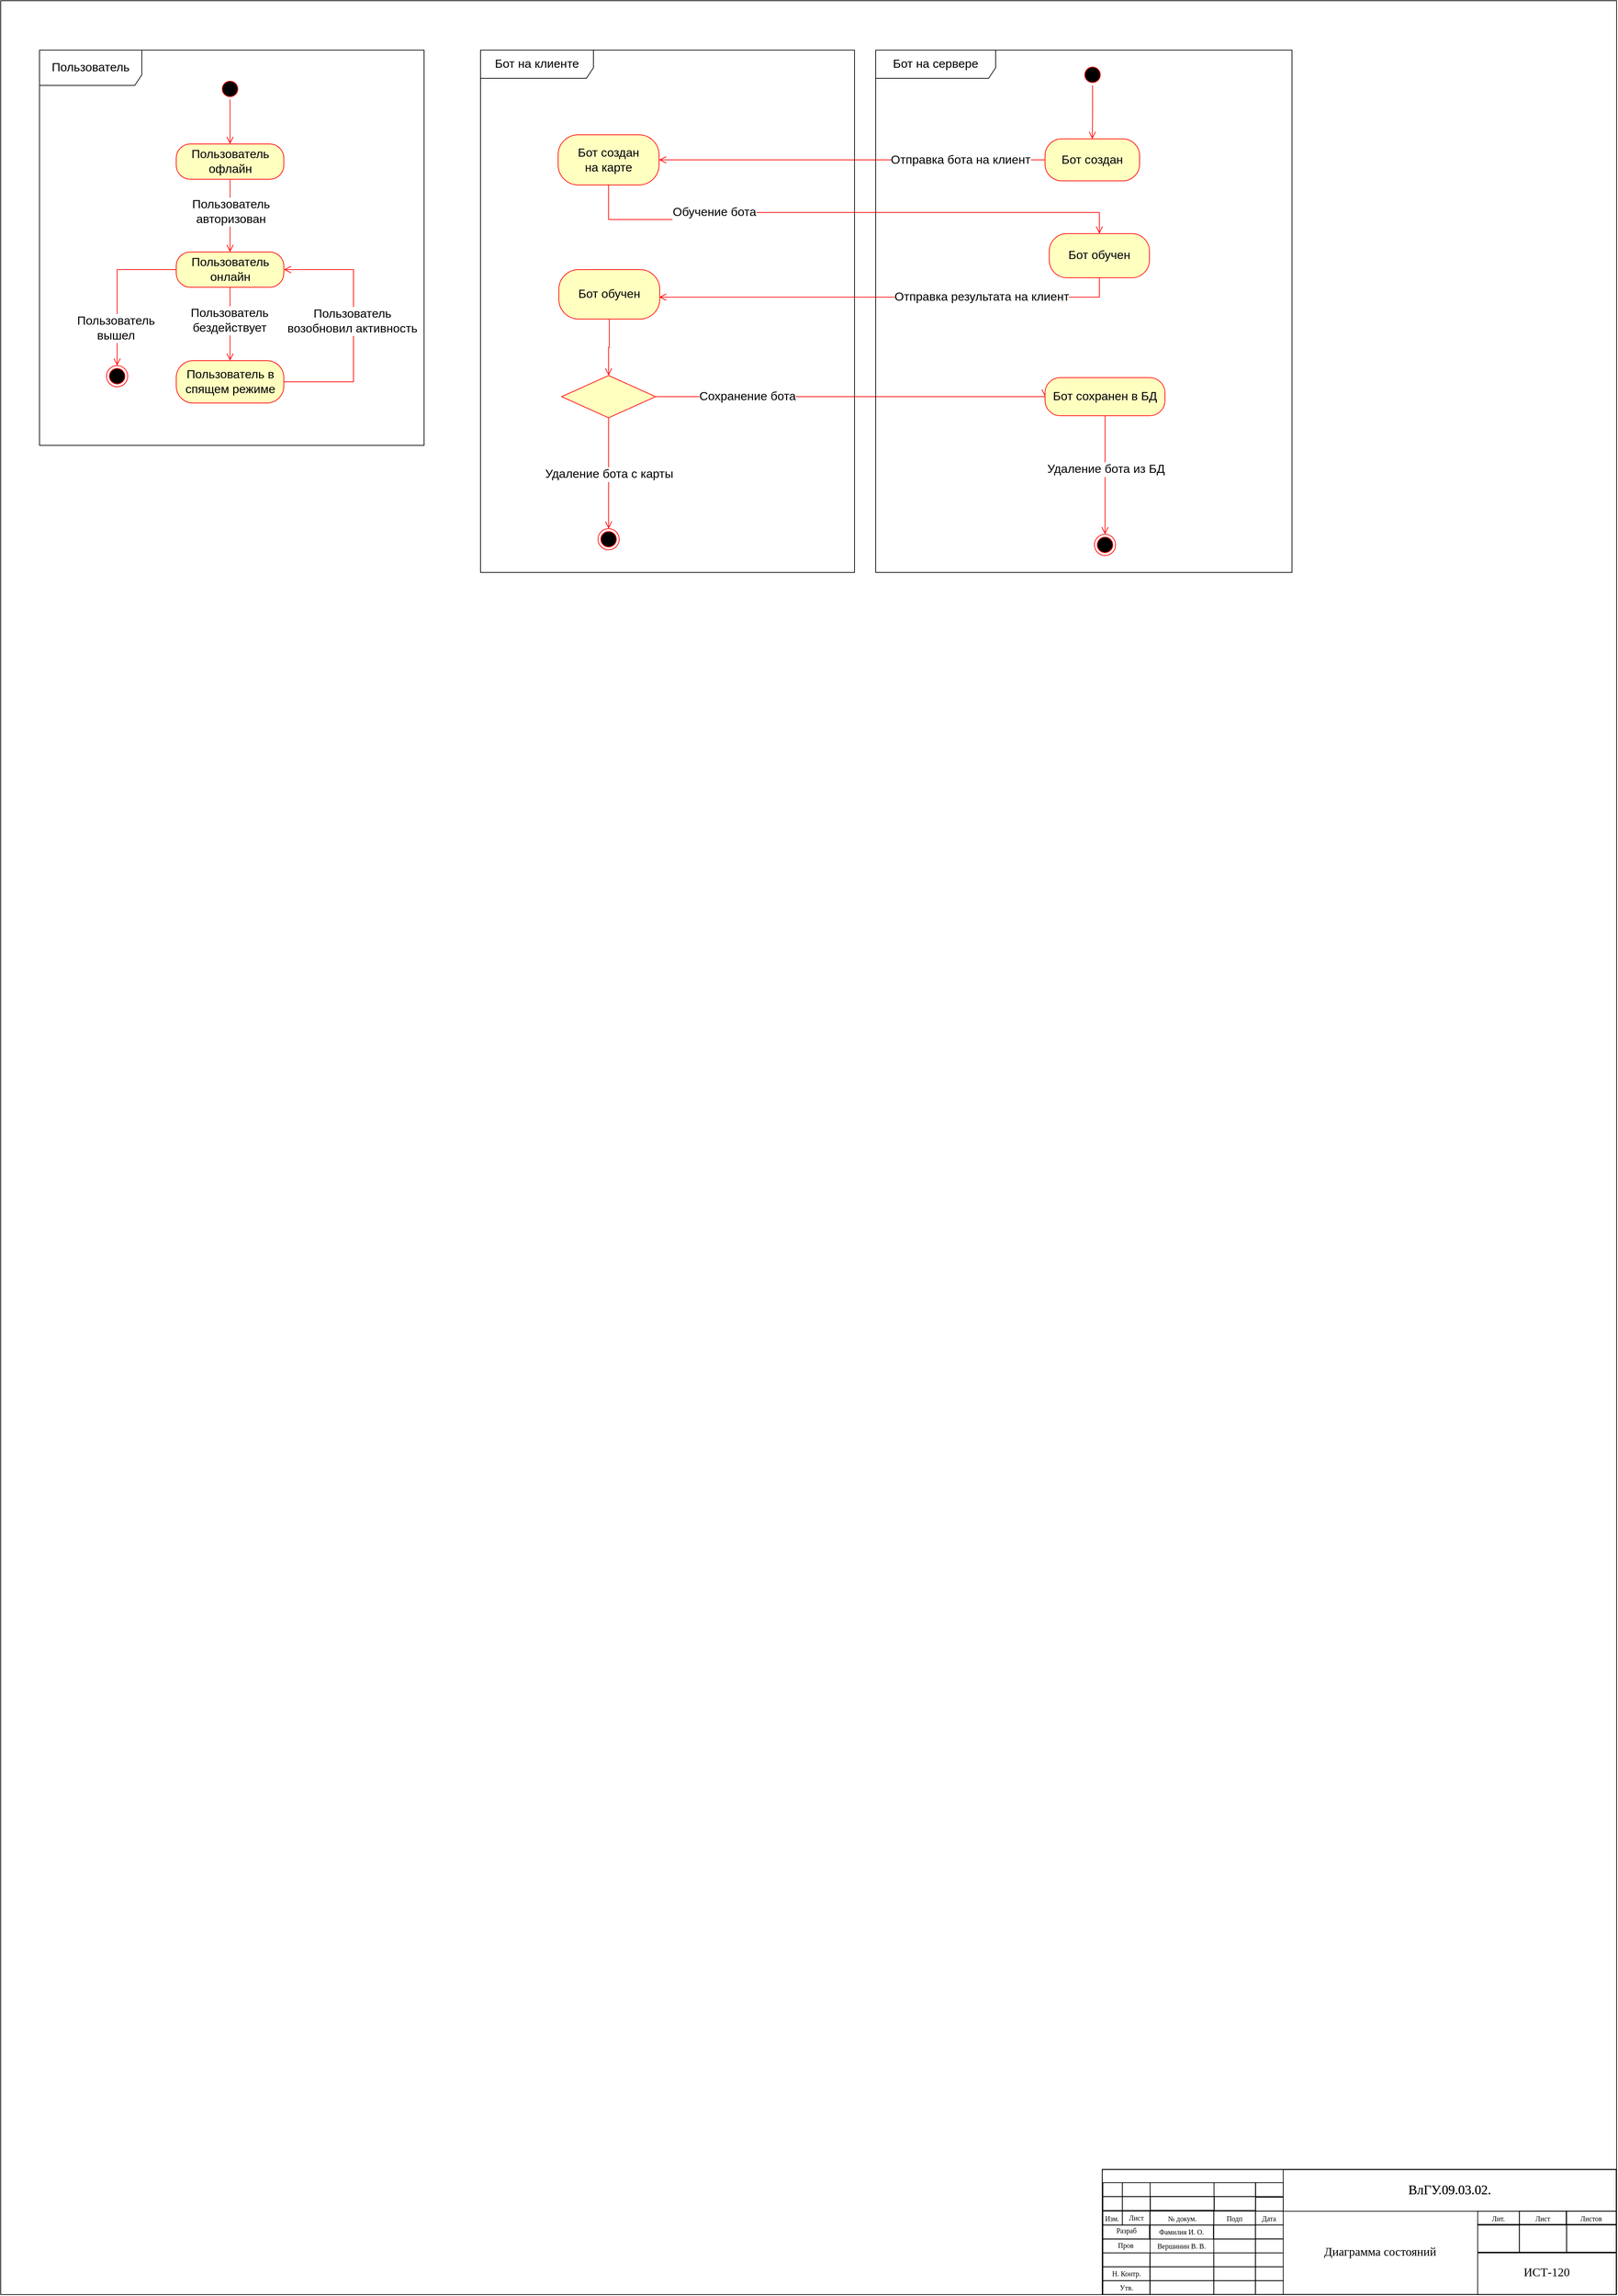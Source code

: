 <mxfile version="20.5.1" type="github">
  <diagram name="Page-1" id="e7e014a7-5840-1c2e-5031-d8a46d1fe8dd">
    <mxGraphModel dx="2076" dy="1142" grid="1" gridSize="10" guides="1" tooltips="1" connect="1" arrows="1" fold="1" page="1" pageScale="1" pageWidth="2339" pageHeight="3300" background="none" math="0" shadow="0">
      <root>
        <mxCell id="0" />
        <mxCell id="1" parent="0" />
        <mxCell id="Q_8kS4ZeKty7kXpfNYcQ-125" value="" style="group;movable=1;resizable=1;rotatable=1;deletable=1;editable=1;connectable=1;" parent="1" vertex="1" connectable="0">
          <mxGeometry x="40" y="20" width="2290.006" height="3250.028" as="geometry" />
        </mxCell>
        <mxCell id="Q_8kS4ZeKty7kXpfNYcQ-126" value="" style="rounded=0;whiteSpace=wrap;html=1;fillColor=none;movable=0;resizable=0;rotatable=0;deletable=0;editable=0;connectable=0;" parent="Q_8kS4ZeKty7kXpfNYcQ-125" vertex="1">
          <mxGeometry width="2290" height="3250" as="geometry" />
        </mxCell>
        <mxCell id="Q_8kS4ZeKty7kXpfNYcQ-127" value="" style="rounded=0;whiteSpace=wrap;html=1;fillColor=none;movable=0;resizable=0;rotatable=0;deletable=0;editable=0;connectable=0;" parent="Q_8kS4ZeKty7kXpfNYcQ-125" vertex="1">
          <mxGeometry x="1561.11" y="3072.86" width="728.35" height="177.165" as="geometry" />
        </mxCell>
        <mxCell id="Q_8kS4ZeKty7kXpfNYcQ-128" value="" style="rounded=0;whiteSpace=wrap;html=1;fillColor=none;movable=0;resizable=0;rotatable=0;deletable=0;editable=0;connectable=0;" parent="Q_8kS4ZeKty7kXpfNYcQ-125" vertex="1">
          <mxGeometry x="1562.01" y="3111.16" width="27.559" height="19.685" as="geometry" />
        </mxCell>
        <mxCell id="Q_8kS4ZeKty7kXpfNYcQ-129" value="" style="rounded=0;whiteSpace=wrap;html=1;fillColor=none;movable=0;resizable=0;rotatable=0;deletable=0;editable=0;connectable=0;" parent="Q_8kS4ZeKty7kXpfNYcQ-125" vertex="1">
          <mxGeometry x="1562.0" y="3131.67" width="27.559" height="19.685" as="geometry" />
        </mxCell>
        <mxCell id="Q_8kS4ZeKty7kXpfNYcQ-130" value="" style="rounded=0;whiteSpace=wrap;html=1;fillColor=none;movable=0;resizable=0;rotatable=0;deletable=0;editable=0;connectable=0;" parent="Q_8kS4ZeKty7kXpfNYcQ-125" vertex="1">
          <mxGeometry x="1562.01" y="3091.47" width="27.559" height="19.685" as="geometry" />
        </mxCell>
        <mxCell id="Q_8kS4ZeKty7kXpfNYcQ-131" value="" style="rounded=0;whiteSpace=wrap;html=1;fillColor=none;movable=0;resizable=0;rotatable=0;deletable=0;editable=0;connectable=0;" parent="Q_8kS4ZeKty7kXpfNYcQ-125" vertex="1">
          <mxGeometry x="1589.57" y="3111.16" width="39.37" height="19.685" as="geometry" />
        </mxCell>
        <mxCell id="Q_8kS4ZeKty7kXpfNYcQ-132" value="" style="rounded=0;whiteSpace=wrap;html=1;fillColor=none;movable=0;resizable=0;rotatable=0;deletable=0;editable=0;connectable=0;" parent="Q_8kS4ZeKty7kXpfNYcQ-125" vertex="1">
          <mxGeometry x="1589.56" y="3131.67" width="39.37" height="19.685" as="geometry" />
        </mxCell>
        <mxCell id="Q_8kS4ZeKty7kXpfNYcQ-133" value="" style="rounded=0;whiteSpace=wrap;html=1;fillColor=none;movable=0;resizable=0;rotatable=0;deletable=0;editable=0;connectable=0;" parent="Q_8kS4ZeKty7kXpfNYcQ-125" vertex="1">
          <mxGeometry x="1589.57" y="3091.47" width="39.37" height="19.685" as="geometry" />
        </mxCell>
        <mxCell id="Q_8kS4ZeKty7kXpfNYcQ-134" value="" style="rounded=0;whiteSpace=wrap;html=1;fillColor=none;movable=0;resizable=0;rotatable=0;deletable=0;editable=0;connectable=0;" parent="Q_8kS4ZeKty7kXpfNYcQ-125" vertex="1">
          <mxGeometry x="1628.94" y="3111.16" width="90.551" height="19.685" as="geometry" />
        </mxCell>
        <mxCell id="Q_8kS4ZeKty7kXpfNYcQ-135" value="" style="rounded=0;whiteSpace=wrap;html=1;fillColor=none;movable=0;resizable=0;rotatable=0;deletable=0;editable=0;connectable=0;" parent="Q_8kS4ZeKty7kXpfNYcQ-125" vertex="1">
          <mxGeometry x="1629.28" y="3110.94" width="90.551" height="19.685" as="geometry" />
        </mxCell>
        <mxCell id="Q_8kS4ZeKty7kXpfNYcQ-136" value="" style="rounded=0;whiteSpace=wrap;html=1;fillColor=none;movable=0;resizable=0;rotatable=0;deletable=0;editable=0;connectable=0;" parent="Q_8kS4ZeKty7kXpfNYcQ-125" vertex="1">
          <mxGeometry x="1628.94" y="3091.47" width="90.551" height="19.685" as="geometry" />
        </mxCell>
        <mxCell id="Q_8kS4ZeKty7kXpfNYcQ-137" value="" style="rounded=0;whiteSpace=wrap;html=1;fillColor=none;movable=0;resizable=0;rotatable=0;deletable=0;editable=0;connectable=0;" parent="Q_8kS4ZeKty7kXpfNYcQ-125" vertex="1">
          <mxGeometry x="1719.49" y="3111.16" width="59.055" height="19.685" as="geometry" />
        </mxCell>
        <mxCell id="Q_8kS4ZeKty7kXpfNYcQ-138" value="" style="rounded=0;whiteSpace=wrap;html=1;fillColor=none;movable=0;resizable=0;rotatable=0;deletable=0;editable=0;connectable=0;" parent="Q_8kS4ZeKty7kXpfNYcQ-125" vertex="1">
          <mxGeometry x="1719.14" y="3131.67" width="59.055" height="19.685" as="geometry" />
        </mxCell>
        <mxCell id="Q_8kS4ZeKty7kXpfNYcQ-139" value="" style="rounded=0;whiteSpace=wrap;html=1;fillColor=none;movable=0;resizable=0;rotatable=0;deletable=0;editable=0;connectable=0;" parent="Q_8kS4ZeKty7kXpfNYcQ-125" vertex="1">
          <mxGeometry x="1719.49" y="3091.47" width="59.055" height="19.685" as="geometry" />
        </mxCell>
        <mxCell id="Q_8kS4ZeKty7kXpfNYcQ-140" value="" style="rounded=0;whiteSpace=wrap;html=1;fillColor=none;movable=0;resizable=0;rotatable=0;deletable=0;editable=0;connectable=0;" parent="Q_8kS4ZeKty7kXpfNYcQ-125" vertex="1">
          <mxGeometry x="1778.21" y="3112" width="39.37" height="19.685" as="geometry" />
        </mxCell>
        <mxCell id="Q_8kS4ZeKty7kXpfNYcQ-141" value="" style="rounded=0;whiteSpace=wrap;html=1;fillColor=none;movable=0;resizable=0;rotatable=0;deletable=0;editable=0;connectable=0;" parent="Q_8kS4ZeKty7kXpfNYcQ-125" vertex="1">
          <mxGeometry x="1778.2" y="3131.67" width="39.37" height="19.685" as="geometry" />
        </mxCell>
        <mxCell id="Q_8kS4ZeKty7kXpfNYcQ-142" value="" style="rounded=0;whiteSpace=wrap;html=1;fillColor=none;movable=0;resizable=0;rotatable=0;deletable=0;editable=0;connectable=0;" parent="Q_8kS4ZeKty7kXpfNYcQ-125" vertex="1">
          <mxGeometry x="1778.19" y="3091.47" width="39.37" height="19.685" as="geometry" />
        </mxCell>
        <mxCell id="Q_8kS4ZeKty7kXpfNYcQ-143" value="" style="rounded=0;whiteSpace=wrap;html=1;fillColor=none;movable=0;resizable=0;rotatable=0;deletable=0;editable=0;connectable=0;" parent="Q_8kS4ZeKty7kXpfNYcQ-125" vertex="1">
          <mxGeometry x="1817.56" y="3072.86" width="472.43" height="59.055" as="geometry" />
        </mxCell>
        <mxCell id="Q_8kS4ZeKty7kXpfNYcQ-144" value="Изм." style="text;html=1;strokeColor=none;fillColor=none;align=center;verticalAlign=middle;whiteSpace=wrap;rounded=0;fontFamily=Times New Roman;fontSize=10;movable=0;resizable=0;rotatable=0;deletable=0;editable=0;connectable=0;" parent="Q_8kS4ZeKty7kXpfNYcQ-125" vertex="1">
          <mxGeometry x="1561.11" y="3131.66" width="27.559" height="19.685" as="geometry" />
        </mxCell>
        <mxCell id="Q_8kS4ZeKty7kXpfNYcQ-145" value="Лист" style="text;html=1;strokeColor=none;fillColor=none;align=center;verticalAlign=middle;whiteSpace=wrap;rounded=0;fontFamily=Times New Roman;fontSize=10;movable=0;resizable=0;rotatable=0;deletable=0;editable=0;connectable=0;" parent="Q_8kS4ZeKty7kXpfNYcQ-125" vertex="1">
          <mxGeometry x="1589.91" y="3130.85" width="39.37" height="19.685" as="geometry" />
        </mxCell>
        <mxCell id="Q_8kS4ZeKty7kXpfNYcQ-146" value="№ докум." style="text;html=1;strokeColor=none;fillColor=none;align=center;verticalAlign=middle;whiteSpace=wrap;rounded=0;fontFamily=Times New Roman;fontSize=10;movable=0;resizable=0;rotatable=0;deletable=0;editable=0;connectable=0;" parent="Q_8kS4ZeKty7kXpfNYcQ-125" vertex="1">
          <mxGeometry x="1629.28" y="3131.66" width="90.551" height="19.68" as="geometry" />
        </mxCell>
        <mxCell id="Q_8kS4ZeKty7kXpfNYcQ-147" value="Подп" style="text;html=1;strokeColor=none;fillColor=none;align=center;verticalAlign=middle;whiteSpace=wrap;rounded=0;fontFamily=Times New Roman;fontSize=10;movable=0;resizable=0;rotatable=0;deletable=0;editable=0;connectable=0;" parent="Q_8kS4ZeKty7kXpfNYcQ-125" vertex="1">
          <mxGeometry x="1718.59" y="3131.93" width="59.055" height="19.68" as="geometry" />
        </mxCell>
        <mxCell id="Q_8kS4ZeKty7kXpfNYcQ-148" value="Дата" style="text;html=1;strokeColor=none;fillColor=none;align=center;verticalAlign=middle;whiteSpace=wrap;rounded=0;fontFamily=Times New Roman;fontSize=10;movable=0;resizable=0;rotatable=0;deletable=0;editable=0;connectable=0;" parent="Q_8kS4ZeKty7kXpfNYcQ-125" vertex="1">
          <mxGeometry x="1778.19" y="3131.93" width="39.37" height="19.685" as="geometry" />
        </mxCell>
        <mxCell id="Q_8kS4ZeKty7kXpfNYcQ-149" value="" style="rounded=0;whiteSpace=wrap;html=1;fillColor=none;movable=0;resizable=0;rotatable=0;deletable=0;editable=0;connectable=0;" parent="Q_8kS4ZeKty7kXpfNYcQ-125" vertex="1">
          <mxGeometry x="1562" y="3151.6" width="66.929" height="19.68" as="geometry" />
        </mxCell>
        <mxCell id="Q_8kS4ZeKty7kXpfNYcQ-150" value="" style="rounded=0;whiteSpace=wrap;html=1;fillColor=none;movable=0;resizable=0;rotatable=0;deletable=0;editable=0;connectable=0;" parent="Q_8kS4ZeKty7kXpfNYcQ-125" vertex="1">
          <mxGeometry x="1562" y="3171.28" width="66.929" height="19.68" as="geometry" />
        </mxCell>
        <mxCell id="Q_8kS4ZeKty7kXpfNYcQ-151" value="" style="rounded=0;whiteSpace=wrap;html=1;fillColor=none;movable=0;resizable=0;rotatable=0;deletable=0;editable=0;connectable=0;" parent="Q_8kS4ZeKty7kXpfNYcQ-125" vertex="1">
          <mxGeometry x="1562" y="3190.96" width="66.929" height="19.68" as="geometry" />
        </mxCell>
        <mxCell id="Q_8kS4ZeKty7kXpfNYcQ-152" value="" style="rounded=0;whiteSpace=wrap;html=1;fillColor=none;movable=0;resizable=0;rotatable=0;deletable=0;editable=0;connectable=0;" parent="Q_8kS4ZeKty7kXpfNYcQ-125" vertex="1">
          <mxGeometry x="1562" y="3210.64" width="66.929" height="19.68" as="geometry" />
        </mxCell>
        <mxCell id="Q_8kS4ZeKty7kXpfNYcQ-153" value="" style="rounded=0;whiteSpace=wrap;html=1;fillColor=none;movable=0;resizable=0;rotatable=0;deletable=0;editable=0;connectable=0;" parent="Q_8kS4ZeKty7kXpfNYcQ-125" vertex="1">
          <mxGeometry x="1562" y="3230.32" width="66.929" height="19.68" as="geometry" />
        </mxCell>
        <mxCell id="Q_8kS4ZeKty7kXpfNYcQ-154" value="" style="rounded=0;whiteSpace=wrap;html=1;fillColor=none;movable=0;resizable=0;rotatable=0;deletable=0;editable=0;connectable=0;" parent="Q_8kS4ZeKty7kXpfNYcQ-125" vertex="1">
          <mxGeometry x="1628.6" y="3131.67" width="90.551" height="19.68" as="geometry" />
        </mxCell>
        <mxCell id="Q_8kS4ZeKty7kXpfNYcQ-155" value="" style="rounded=0;whiteSpace=wrap;html=1;fillColor=none;movable=0;resizable=0;rotatable=0;deletable=0;editable=0;connectable=0;" parent="Q_8kS4ZeKty7kXpfNYcQ-125" vertex="1">
          <mxGeometry x="1628.59" y="3190.96" width="90.551" height="19.68" as="geometry" />
        </mxCell>
        <mxCell id="Q_8kS4ZeKty7kXpfNYcQ-156" value="" style="rounded=0;whiteSpace=wrap;html=1;fillColor=none;movable=0;resizable=0;rotatable=0;deletable=0;editable=0;connectable=0;" parent="Q_8kS4ZeKty7kXpfNYcQ-125" vertex="1">
          <mxGeometry x="1628.59" y="3210.64" width="90.551" height="19.68" as="geometry" />
        </mxCell>
        <mxCell id="Q_8kS4ZeKty7kXpfNYcQ-157" value="" style="rounded=0;whiteSpace=wrap;html=1;fillColor=none;movable=0;resizable=0;rotatable=0;deletable=0;editable=0;connectable=0;" parent="Q_8kS4ZeKty7kXpfNYcQ-125" vertex="1">
          <mxGeometry x="1628.59" y="3230.32" width="90.551" height="19.68" as="geometry" />
        </mxCell>
        <mxCell id="Q_8kS4ZeKty7kXpfNYcQ-158" value="" style="rounded=0;whiteSpace=wrap;html=1;fillColor=none;movable=0;resizable=0;rotatable=0;deletable=0;editable=0;connectable=0;" parent="Q_8kS4ZeKty7kXpfNYcQ-125" vertex="1">
          <mxGeometry x="1719.15" y="3151.61" width="59.055" height="19.68" as="geometry" />
        </mxCell>
        <mxCell id="Q_8kS4ZeKty7kXpfNYcQ-159" value="" style="rounded=0;whiteSpace=wrap;html=1;fillColor=none;movable=0;resizable=0;rotatable=0;deletable=0;editable=0;connectable=0;" parent="Q_8kS4ZeKty7kXpfNYcQ-125" vertex="1">
          <mxGeometry x="1719.14" y="3171.28" width="59.055" height="19.68" as="geometry" />
        </mxCell>
        <mxCell id="Q_8kS4ZeKty7kXpfNYcQ-160" value="" style="rounded=0;whiteSpace=wrap;html=1;fillColor=none;movable=0;resizable=0;rotatable=0;deletable=0;editable=0;connectable=0;" parent="Q_8kS4ZeKty7kXpfNYcQ-125" vertex="1">
          <mxGeometry x="1719.14" y="3190.96" width="59.055" height="19.68" as="geometry" />
        </mxCell>
        <mxCell id="Q_8kS4ZeKty7kXpfNYcQ-161" value="" style="rounded=0;whiteSpace=wrap;html=1;fillColor=none;movable=0;resizable=0;rotatable=0;deletable=0;editable=0;connectable=0;" parent="Q_8kS4ZeKty7kXpfNYcQ-125" vertex="1">
          <mxGeometry x="1719.14" y="3210.64" width="59.055" height="19.68" as="geometry" />
        </mxCell>
        <mxCell id="Q_8kS4ZeKty7kXpfNYcQ-162" value="" style="rounded=0;whiteSpace=wrap;html=1;fillColor=none;movable=0;resizable=0;rotatable=0;deletable=0;editable=0;connectable=0;" parent="Q_8kS4ZeKty7kXpfNYcQ-125" vertex="1">
          <mxGeometry x="1719.14" y="3230.32" width="59.055" height="19.68" as="geometry" />
        </mxCell>
        <mxCell id="Q_8kS4ZeKty7kXpfNYcQ-163" value="" style="rounded=0;whiteSpace=wrap;html=1;fillColor=none;movable=0;resizable=0;rotatable=0;deletable=0;editable=0;connectable=0;" parent="Q_8kS4ZeKty7kXpfNYcQ-125" vertex="1">
          <mxGeometry x="1778.19" y="3151.35" width="39.37" height="19.68" as="geometry" />
        </mxCell>
        <mxCell id="Q_8kS4ZeKty7kXpfNYcQ-164" value="" style="rounded=0;whiteSpace=wrap;html=1;fillColor=none;movable=0;resizable=0;rotatable=0;deletable=0;editable=0;connectable=0;" parent="Q_8kS4ZeKty7kXpfNYcQ-125" vertex="1">
          <mxGeometry x="1778.2" y="3171.28" width="39.37" height="19.68" as="geometry" />
        </mxCell>
        <mxCell id="Q_8kS4ZeKty7kXpfNYcQ-165" value="" style="rounded=0;whiteSpace=wrap;html=1;fillColor=none;movable=0;resizable=0;rotatable=0;deletable=0;editable=0;connectable=0;" parent="Q_8kS4ZeKty7kXpfNYcQ-125" vertex="1">
          <mxGeometry x="1778.2" y="3190.96" width="39.37" height="19.68" as="geometry" />
        </mxCell>
        <mxCell id="Q_8kS4ZeKty7kXpfNYcQ-166" value="" style="rounded=0;whiteSpace=wrap;html=1;fillColor=none;movable=0;resizable=0;rotatable=0;deletable=0;editable=0;connectable=0;" parent="Q_8kS4ZeKty7kXpfNYcQ-125" vertex="1">
          <mxGeometry x="1778.2" y="3210.64" width="39.37" height="19.68" as="geometry" />
        </mxCell>
        <mxCell id="Q_8kS4ZeKty7kXpfNYcQ-167" value="" style="rounded=0;whiteSpace=wrap;html=1;fillColor=none;movable=0;resizable=0;rotatable=0;deletable=0;editable=0;connectable=0;" parent="Q_8kS4ZeKty7kXpfNYcQ-125" vertex="1">
          <mxGeometry x="1778.2" y="3230.32" width="39.37" height="19.68" as="geometry" />
        </mxCell>
        <mxCell id="Q_8kS4ZeKty7kXpfNYcQ-168" value="" style="rounded=0;whiteSpace=wrap;html=1;fontFamily=Times New Roman;fontSize=10;fillColor=none;movable=0;resizable=0;rotatable=0;deletable=0;editable=0;connectable=0;" parent="Q_8kS4ZeKty7kXpfNYcQ-125" vertex="1">
          <mxGeometry x="2218.59" y="3131.68" width="70.866" height="19.685" as="geometry" />
        </mxCell>
        <mxCell id="Q_8kS4ZeKty7kXpfNYcQ-169" value="" style="rounded=0;whiteSpace=wrap;html=1;fontFamily=Times New Roman;fontSize=10;fillColor=none;movable=0;resizable=0;rotatable=0;deletable=0;editable=0;connectable=0;" parent="Q_8kS4ZeKty7kXpfNYcQ-125" vertex="1">
          <mxGeometry x="2219.14" y="3150.53" width="70.866" height="39.37" as="geometry" />
        </mxCell>
        <mxCell id="Q_8kS4ZeKty7kXpfNYcQ-170" value="" style="rounded=0;whiteSpace=wrap;html=1;fontFamily=Times New Roman;fontSize=10;fillColor=none;movable=0;resizable=0;rotatable=0;deletable=0;editable=0;connectable=0;" parent="Q_8kS4ZeKty7kXpfNYcQ-125" vertex="1">
          <mxGeometry x="2152.23" y="3131.68" width="66.929" height="19.685" as="geometry" />
        </mxCell>
        <mxCell id="Q_8kS4ZeKty7kXpfNYcQ-171" value="" style="rounded=0;whiteSpace=wrap;html=1;fontFamily=Times New Roman;fontSize=10;fillColor=none;movable=0;resizable=0;rotatable=0;deletable=0;editable=0;connectable=0;" parent="Q_8kS4ZeKty7kXpfNYcQ-125" vertex="1">
          <mxGeometry x="2152.21" y="3150.53" width="66.929" height="39.37" as="geometry" />
        </mxCell>
        <mxCell id="Q_8kS4ZeKty7kXpfNYcQ-172" value="" style="rounded=0;whiteSpace=wrap;html=1;fontFamily=Times New Roman;fontSize=10;fillColor=none;movable=0;resizable=0;rotatable=0;deletable=0;editable=0;connectable=0;" parent="Q_8kS4ZeKty7kXpfNYcQ-125" vertex="1">
          <mxGeometry x="2093.18" y="3131.92" width="59.055" height="19.685" as="geometry" />
        </mxCell>
        <mxCell id="Q_8kS4ZeKty7kXpfNYcQ-173" value="" style="rounded=0;whiteSpace=wrap;html=1;fontFamily=Times New Roman;fontSize=10;fillColor=none;movable=0;resizable=0;rotatable=0;deletable=0;editable=0;connectable=0;" parent="Q_8kS4ZeKty7kXpfNYcQ-125" vertex="1">
          <mxGeometry x="2093.16" y="3150.53" width="59.05" height="39.37" as="geometry" />
        </mxCell>
        <mxCell id="Q_8kS4ZeKty7kXpfNYcQ-174" value="" style="rounded=0;whiteSpace=wrap;html=1;fontFamily=Times New Roman;fontSize=10;fillColor=none;movable=0;resizable=0;rotatable=0;deletable=0;editable=0;connectable=0;" parent="Q_8kS4ZeKty7kXpfNYcQ-125" vertex="1">
          <mxGeometry x="2093.14" y="3190.97" width="196.85" height="59.055" as="geometry" />
        </mxCell>
        <mxCell id="Q_8kS4ZeKty7kXpfNYcQ-175" value="Разраб" style="text;html=1;strokeColor=none;fillColor=none;align=center;verticalAlign=middle;whiteSpace=wrap;rounded=0;fontFamily=Times New Roman;fontSize=10;movable=0;resizable=0;rotatable=0;deletable=0;editable=0;connectable=0;" parent="Q_8kS4ZeKty7kXpfNYcQ-125" vertex="1">
          <mxGeometry x="1562.35" y="3149.47" width="66.929" height="19.68" as="geometry" />
        </mxCell>
        <mxCell id="Q_8kS4ZeKty7kXpfNYcQ-176" value="Пров" style="text;html=1;strokeColor=none;fillColor=none;align=center;verticalAlign=middle;whiteSpace=wrap;rounded=0;fontFamily=Times New Roman;fontSize=10;movable=0;resizable=0;rotatable=0;deletable=0;editable=0;connectable=0;" parent="Q_8kS4ZeKty7kXpfNYcQ-125" vertex="1">
          <mxGeometry x="1561.107" y="3170.217" width="66.929" height="19.68" as="geometry" />
        </mxCell>
        <mxCell id="Q_8kS4ZeKty7kXpfNYcQ-177" value="Н. Контр." style="text;html=1;strokeColor=none;fillColor=none;align=center;verticalAlign=middle;whiteSpace=wrap;rounded=0;fontFamily=Times New Roman;fontSize=10;movable=0;resizable=0;rotatable=0;deletable=0;editable=0;connectable=0;" parent="Q_8kS4ZeKty7kXpfNYcQ-125" vertex="1">
          <mxGeometry x="1562.001" y="3210.641" width="66.929" height="19.68" as="geometry" />
        </mxCell>
        <mxCell id="Q_8kS4ZeKty7kXpfNYcQ-178" value="Утв." style="text;html=1;strokeColor=none;fillColor=none;align=center;verticalAlign=middle;whiteSpace=wrap;rounded=0;fontFamily=Times New Roman;fontSize=10;movable=0;resizable=0;rotatable=0;deletable=0;editable=0;connectable=0;" parent="Q_8kS4ZeKty7kXpfNYcQ-125" vertex="1">
          <mxGeometry x="1562.008" y="3230.348" width="66.929" height="19.68" as="geometry" />
        </mxCell>
        <mxCell id="Q_8kS4ZeKty7kXpfNYcQ-179" value="Лит." style="text;html=1;strokeColor=none;fillColor=none;align=center;verticalAlign=middle;whiteSpace=wrap;rounded=0;fontFamily=Times New Roman;fontSize=10;movable=0;resizable=0;rotatable=0;deletable=0;editable=0;connectable=0;" parent="Q_8kS4ZeKty7kXpfNYcQ-125" vertex="1">
          <mxGeometry x="2093.18" y="3131.93" width="59.055" height="19.68" as="geometry" />
        </mxCell>
        <mxCell id="Q_8kS4ZeKty7kXpfNYcQ-180" value="Лист" style="text;html=1;strokeColor=none;fillColor=none;align=center;verticalAlign=middle;whiteSpace=wrap;rounded=0;fontFamily=Times New Roman;fontSize=10;movable=0;resizable=0;rotatable=0;deletable=0;editable=0;connectable=0;" parent="Q_8kS4ZeKty7kXpfNYcQ-125" vertex="1">
          <mxGeometry x="2152.232" y="3131.682" width="66.929" height="19.68" as="geometry" />
        </mxCell>
        <mxCell id="Q_8kS4ZeKty7kXpfNYcQ-181" value="Листов" style="text;html=1;strokeColor=none;fillColor=none;align=center;verticalAlign=middle;whiteSpace=wrap;rounded=0;fontFamily=Times New Roman;fontSize=10;movable=0;resizable=0;rotatable=0;deletable=0;editable=0;connectable=0;" parent="Q_8kS4ZeKty7kXpfNYcQ-125" vertex="1">
          <mxGeometry x="2219.16" y="3131.68" width="69.75" height="19.68" as="geometry" />
        </mxCell>
        <mxCell id="Q_8kS4ZeKty7kXpfNYcQ-182" value="" style="rounded=0;whiteSpace=wrap;html=1;fillColor=none;movable=0;resizable=0;rotatable=0;deletable=0;editable=0;connectable=0;" parent="Q_8kS4ZeKty7kXpfNYcQ-125" vertex="1">
          <mxGeometry x="1628.04" y="3151.61" width="90.551" height="19.685" as="geometry" />
        </mxCell>
        <mxCell id="Q_8kS4ZeKty7kXpfNYcQ-183" value="Вершинин В. В." style="text;html=1;strokeColor=none;fillColor=none;align=center;verticalAlign=middle;whiteSpace=wrap;rounded=0;fontFamily=Times New Roman;fontSize=10;movable=0;resizable=0;rotatable=0;deletable=0;editable=0;connectable=0;" parent="Q_8kS4ZeKty7kXpfNYcQ-125" vertex="1">
          <mxGeometry x="1629.28" y="3171.03" width="88.74" height="19.68" as="geometry" />
        </mxCell>
        <mxCell id="Q_8kS4ZeKty7kXpfNYcQ-184" value="Фамилия И. О." style="text;html=1;strokeColor=none;fillColor=none;align=center;verticalAlign=middle;whiteSpace=wrap;rounded=0;fontFamily=Times New Roman;fontSize=10;movable=0;resizable=0;rotatable=0;deletable=0;editable=0;connectable=0;" parent="Q_8kS4ZeKty7kXpfNYcQ-125" vertex="1">
          <mxGeometry x="1628.597" y="3151.337" width="88.74" height="19.68" as="geometry" />
        </mxCell>
        <mxCell id="Q_8kS4ZeKty7kXpfNYcQ-185" value="&lt;span style=&quot;font-size: 14.0pt ; line-height: 150% ; font-family: &amp;quot;times new roman&amp;quot; , serif&quot;&gt;ВлГУ.09.03.02.&lt;/span&gt;" style="text;html=1;strokeColor=none;fillColor=none;align=center;verticalAlign=middle;whiteSpace=wrap;rounded=0;fontFamily=Times New Roman;fontSize=10;movable=0;resizable=0;rotatable=0;deletable=0;editable=0;connectable=0;" parent="Q_8kS4ZeKty7kXpfNYcQ-125" vertex="1">
          <mxGeometry x="1817.56" y="3072.86" width="471.33" height="56.74" as="geometry" />
        </mxCell>
        <mxCell id="Q_8kS4ZeKty7kXpfNYcQ-186" value="&lt;font style=&quot;font-size: 17px;&quot;&gt;ИСТ-120&lt;/font&gt;" style="text;html=1;strokeColor=none;fillColor=none;align=center;verticalAlign=middle;whiteSpace=wrap;rounded=0;fontFamily=Times New Roman;fontSize=10;movable=0;resizable=0;rotatable=0;deletable=0;editable=0;connectable=0;" parent="Q_8kS4ZeKty7kXpfNYcQ-125" vertex="1">
          <mxGeometry x="2093.18" y="3189.9" width="195.71" height="57.81" as="geometry" />
        </mxCell>
        <mxCell id="Q_8kS4ZeKty7kXpfNYcQ-187" value="&lt;font style=&quot;font-size: 17px&quot;&gt;Диаграмма состояний&lt;br&gt;&lt;/font&gt;" style="text;html=1;strokeColor=none;fillColor=none;align=center;verticalAlign=middle;whiteSpace=wrap;rounded=0;fontFamily=Times New Roman;fontSize=10;movable=0;resizable=0;rotatable=0;deletable=0;editable=0;connectable=0;" parent="Q_8kS4ZeKty7kXpfNYcQ-125" vertex="1">
          <mxGeometry x="1817.58" y="3131.93" width="274.46" height="116.09" as="geometry" />
        </mxCell>
        <mxCell id="Q_8kS4ZeKty7kXpfNYcQ-188" value="Пользователь" style="shape=umlFrame;whiteSpace=wrap;html=1;fontSize=17;width=145;height=50;movable=0;resizable=0;rotatable=0;deletable=0;editable=0;connectable=0;" parent="Q_8kS4ZeKty7kXpfNYcQ-125" vertex="1">
          <mxGeometry x="55" y="70" width="545" height="560" as="geometry" />
        </mxCell>
        <mxCell id="Q_8kS4ZeKty7kXpfNYcQ-189" value="" style="ellipse;html=1;shape=startState;fillColor=#000000;strokeColor=#ff0000;fontSize=17;" parent="Q_8kS4ZeKty7kXpfNYcQ-125" vertex="1">
          <mxGeometry x="310" y="110" width="30" height="30" as="geometry" />
        </mxCell>
        <mxCell id="Q_8kS4ZeKty7kXpfNYcQ-190" value="" style="edgeStyle=orthogonalEdgeStyle;html=1;verticalAlign=bottom;endArrow=open;endSize=8;strokeColor=#ff0000;rounded=0;fontSize=17;entryX=0.5;entryY=0;entryDx=0;entryDy=0;" parent="Q_8kS4ZeKty7kXpfNYcQ-125" source="Q_8kS4ZeKty7kXpfNYcQ-189" target="Q_8kS4ZeKty7kXpfNYcQ-192" edge="1">
          <mxGeometry relative="1" as="geometry">
            <mxPoint x="325" y="200" as="targetPoint" />
          </mxGeometry>
        </mxCell>
        <mxCell id="Q_8kS4ZeKty7kXpfNYcQ-191" value="" style="ellipse;html=1;shape=endState;fillColor=#000000;strokeColor=#ff0000;fontSize=17;" parent="Q_8kS4ZeKty7kXpfNYcQ-125" vertex="1">
          <mxGeometry x="150" y="517" width="30" height="30" as="geometry" />
        </mxCell>
        <mxCell id="Q_8kS4ZeKty7kXpfNYcQ-192" value="Пользователь офлайн" style="rounded=1;whiteSpace=wrap;html=1;arcSize=40;fontColor=#000000;fillColor=#ffffc0;strokeColor=#ff0000;fontSize=17;" parent="Q_8kS4ZeKty7kXpfNYcQ-125" vertex="1">
          <mxGeometry x="248.75" y="203" width="152.5" height="50" as="geometry" />
        </mxCell>
        <mxCell id="Q_8kS4ZeKty7kXpfNYcQ-193" value="" style="edgeStyle=orthogonalEdgeStyle;html=1;verticalAlign=bottom;endArrow=open;endSize=8;strokeColor=#ff0000;rounded=0;fontSize=17;entryX=0.5;entryY=0;entryDx=0;entryDy=0;" parent="Q_8kS4ZeKty7kXpfNYcQ-125" source="Q_8kS4ZeKty7kXpfNYcQ-192" target="Q_8kS4ZeKty7kXpfNYcQ-194" edge="1">
          <mxGeometry relative="1" as="geometry">
            <mxPoint x="325" y="310" as="targetPoint" />
          </mxGeometry>
        </mxCell>
        <mxCell id="Q_8kS4ZeKty7kXpfNYcQ-203" value="&lt;font style=&quot;font-size: 17px;&quot;&gt;Пользователь &lt;br&gt;авторизован&lt;/font&gt;" style="edgeLabel;html=1;align=center;verticalAlign=middle;resizable=0;points=[];fontSize=17;" parent="Q_8kS4ZeKty7kXpfNYcQ-193" vertex="1" connectable="0">
          <mxGeometry x="-0.153" y="1" relative="1" as="geometry">
            <mxPoint y="2" as="offset" />
          </mxGeometry>
        </mxCell>
        <mxCell id="Q_8kS4ZeKty7kXpfNYcQ-194" value="Пользователь онлайн" style="rounded=1;whiteSpace=wrap;html=1;arcSize=40;fontColor=#000000;fillColor=#ffffc0;strokeColor=#ff0000;fontSize=17;" parent="Q_8kS4ZeKty7kXpfNYcQ-125" vertex="1">
          <mxGeometry x="248.75" y="356" width="152.5" height="50" as="geometry" />
        </mxCell>
        <mxCell id="Q_8kS4ZeKty7kXpfNYcQ-195" value="Пользователь в спящем режиме" style="rounded=1;whiteSpace=wrap;html=1;arcSize=40;fontColor=#000000;fillColor=#ffffc0;strokeColor=#ff0000;fontSize=17;" parent="Q_8kS4ZeKty7kXpfNYcQ-125" vertex="1">
          <mxGeometry x="248.75" y="510" width="152.5" height="60" as="geometry" />
        </mxCell>
        <mxCell id="Q_8kS4ZeKty7kXpfNYcQ-197" value="" style="edgeStyle=orthogonalEdgeStyle;html=1;verticalAlign=bottom;endArrow=open;endSize=8;strokeColor=#ff0000;rounded=0;fontSize=17;entryX=0.5;entryY=0;entryDx=0;entryDy=0;exitX=0.75;exitY=1;exitDx=0;exitDy=0;" parent="Q_8kS4ZeKty7kXpfNYcQ-125" source="Q_8kS4ZeKty7kXpfNYcQ-194" target="Q_8kS4ZeKty7kXpfNYcQ-195" edge="1">
          <mxGeometry relative="1" as="geometry">
            <mxPoint x="410" y="440" as="targetPoint" />
            <mxPoint x="325" y="410" as="sourcePoint" />
            <Array as="points">
              <mxPoint x="325" y="406" />
            </Array>
          </mxGeometry>
        </mxCell>
        <mxCell id="Q_8kS4ZeKty7kXpfNYcQ-205" value="&lt;font style=&quot;font-size: 17px;&quot;&gt;Пользователь&lt;br&gt;бездействует&lt;/font&gt;" style="edgeLabel;html=1;align=center;verticalAlign=middle;resizable=0;points=[];fontSize=14;" parent="Q_8kS4ZeKty7kXpfNYcQ-197" vertex="1" connectable="0">
          <mxGeometry x="-0.194" y="-1" relative="1" as="geometry">
            <mxPoint y="27" as="offset" />
          </mxGeometry>
        </mxCell>
        <mxCell id="Q_8kS4ZeKty7kXpfNYcQ-199" value="" style="edgeStyle=orthogonalEdgeStyle;html=1;verticalAlign=bottom;endArrow=open;endSize=8;strokeColor=#ff0000;rounded=0;fontSize=17;entryX=1;entryY=0.5;entryDx=0;entryDy=0;exitX=1;exitY=0.5;exitDx=0;exitDy=0;" parent="Q_8kS4ZeKty7kXpfNYcQ-125" source="Q_8kS4ZeKty7kXpfNYcQ-195" target="Q_8kS4ZeKty7kXpfNYcQ-194" edge="1">
          <mxGeometry relative="1" as="geometry">
            <mxPoint x="339.23" y="580" as="targetPoint" />
            <mxPoint x="339.23" y="510" as="sourcePoint" />
            <Array as="points">
              <mxPoint x="500" y="540" />
              <mxPoint x="500" y="381" />
            </Array>
          </mxGeometry>
        </mxCell>
        <mxCell id="Q_8kS4ZeKty7kXpfNYcQ-207" value="&lt;font style=&quot;font-size: 17px;&quot;&gt;Пользователь &lt;br&gt;возобновил активность&lt;/font&gt;" style="edgeLabel;html=1;align=center;verticalAlign=middle;resizable=0;points=[];fontSize=17;" parent="Q_8kS4ZeKty7kXpfNYcQ-199" vertex="1" connectable="0">
          <mxGeometry x="0.084" y="2" relative="1" as="geometry">
            <mxPoint y="8" as="offset" />
          </mxGeometry>
        </mxCell>
        <mxCell id="Q_8kS4ZeKty7kXpfNYcQ-200" value="&lt;span style=&quot;font-size: 14.0pt ; line-height: 150% ; font-family: &amp;quot;times new roman&amp;quot; , serif&quot;&gt;ВлГУ.09.03.02.&lt;/span&gt;" style="text;html=1;strokeColor=none;fillColor=none;align=center;verticalAlign=middle;whiteSpace=wrap;rounded=0;fontFamily=Times New Roman;fontSize=10;movable=0;resizable=0;rotatable=0;deletable=0;editable=0;connectable=0;" parent="Q_8kS4ZeKty7kXpfNYcQ-125" vertex="1">
          <mxGeometry x="1817.56" y="3072.59" width="471.33" height="56.74" as="geometry" />
        </mxCell>
        <mxCell id="Q_8kS4ZeKty7kXpfNYcQ-201" value="" style="rounded=0;whiteSpace=wrap;html=1;fillColor=none;movable=0;resizable=0;rotatable=0;deletable=0;editable=0;connectable=0;" parent="Q_8kS4ZeKty7kXpfNYcQ-125" vertex="1">
          <mxGeometry x="1561.11" y="3072.59" width="728.35" height="177.165" as="geometry" />
        </mxCell>
        <mxCell id="Q_8kS4ZeKty7kXpfNYcQ-204" value="" style="edgeStyle=orthogonalEdgeStyle;html=1;verticalAlign=bottom;endArrow=open;endSize=8;strokeColor=#ff0000;rounded=0;fontSize=17;entryX=0.5;entryY=0;entryDx=0;entryDy=0;exitX=0;exitY=0.5;exitDx=0;exitDy=0;" parent="Q_8kS4ZeKty7kXpfNYcQ-125" source="Q_8kS4ZeKty7kXpfNYcQ-194" target="Q_8kS4ZeKty7kXpfNYcQ-191" edge="1">
          <mxGeometry relative="1" as="geometry">
            <mxPoint x="335" y="450.0" as="targetPoint" />
            <mxPoint x="335" y="380.0" as="sourcePoint" />
            <Array as="points">
              <mxPoint x="165" y="381" />
            </Array>
          </mxGeometry>
        </mxCell>
        <mxCell id="Q_8kS4ZeKty7kXpfNYcQ-208" value="&lt;font style=&quot;font-size: 17px;&quot;&gt;Пользователь &lt;br&gt;вышел&lt;/font&gt;" style="edgeLabel;html=1;align=center;verticalAlign=middle;resizable=0;points=[];fontSize=14;" parent="Q_8kS4ZeKty7kXpfNYcQ-204" vertex="1" connectable="0">
          <mxGeometry x="0.259" y="-2" relative="1" as="geometry">
            <mxPoint y="28" as="offset" />
          </mxGeometry>
        </mxCell>
        <mxCell id="n6II8ch7mGCCmk7t5fSw-3" value="&lt;font style=&quot;font-size: 17px;&quot;&gt;Бот на клиенте&lt;/font&gt;" style="shape=umlFrame;whiteSpace=wrap;html=1;movable=1;resizable=1;rotatable=1;deletable=1;editable=1;connectable=1;width=160;height=40;" parent="Q_8kS4ZeKty7kXpfNYcQ-125" vertex="1">
          <mxGeometry x="680" y="70" width="530" height="740" as="geometry" />
        </mxCell>
        <mxCell id="n6II8ch7mGCCmk7t5fSw-6" value="&lt;font style=&quot;font-size: 17px;&quot;&gt;Бот создан&lt;br&gt;на карте&lt;br&gt;&lt;/font&gt;" style="rounded=1;whiteSpace=wrap;html=1;arcSize=40;fontColor=#000000;fillColor=#ffffc0;strokeColor=#ff0000;" parent="Q_8kS4ZeKty7kXpfNYcQ-125" vertex="1">
          <mxGeometry x="790" y="190" width="143" height="71" as="geometry" />
        </mxCell>
        <mxCell id="n6II8ch7mGCCmk7t5fSw-9" value="&lt;span style=&quot;font-size: 17px;&quot;&gt;Бот обучен&lt;/span&gt;" style="rounded=1;whiteSpace=wrap;html=1;arcSize=40;fontColor=#000000;fillColor=#ffffc0;strokeColor=#ff0000;" parent="Q_8kS4ZeKty7kXpfNYcQ-125" vertex="1">
          <mxGeometry x="791" y="381" width="143" height="70" as="geometry" />
        </mxCell>
        <mxCell id="n6II8ch7mGCCmk7t5fSw-10" value="" style="edgeStyle=orthogonalEdgeStyle;html=1;verticalAlign=bottom;endArrow=open;endSize=8;strokeColor=#ff0000;rounded=0;entryX=0.5;entryY=0;entryDx=0;entryDy=0;exitX=0.5;exitY=1;exitDx=0;exitDy=0;" parent="Q_8kS4ZeKty7kXpfNYcQ-125" source="n6II8ch7mGCCmk7t5fSw-9" target="6siHzJh7-gwQxdMjBjXB-26" edge="1">
          <mxGeometry relative="1" as="geometry">
            <mxPoint x="1006" y="442" as="targetPoint" />
            <mxPoint x="1000" y="410" as="sourcePoint" />
          </mxGeometry>
        </mxCell>
        <mxCell id="n6II8ch7mGCCmk7t5fSw-19" value="" style="edgeStyle=orthogonalEdgeStyle;html=1;align=left;verticalAlign=bottom;endArrow=open;endSize=8;strokeColor=#ff0000;rounded=0;entryX=0.5;entryY=0;entryDx=0;entryDy=0;exitX=0.5;exitY=1;exitDx=0;exitDy=0;" parent="Q_8kS4ZeKty7kXpfNYcQ-125" source="6siHzJh7-gwQxdMjBjXB-26" target="n6II8ch7mGCCmk7t5fSw-21" edge="1">
          <mxGeometry x="-0.817" y="5" relative="1" as="geometry">
            <mxPoint x="1170" y="650" as="targetPoint" />
            <Array as="points">
              <mxPoint x="862" y="670" />
              <mxPoint x="862" y="730" />
            </Array>
            <mxPoint as="offset" />
            <mxPoint x="1092.75" y="479.5" as="sourcePoint" />
          </mxGeometry>
        </mxCell>
        <mxCell id="n6II8ch7mGCCmk7t5fSw-22" value="&lt;font style=&quot;font-size: 17px;&quot;&gt;Удаление бота с карты&lt;/font&gt;" style="edgeLabel;html=1;align=center;verticalAlign=middle;resizable=0;points=[];" parent="n6II8ch7mGCCmk7t5fSw-19" vertex="1" connectable="0">
          <mxGeometry x="0.373" y="-2" relative="1" as="geometry">
            <mxPoint x="2" y="-28" as="offset" />
          </mxGeometry>
        </mxCell>
        <mxCell id="n6II8ch7mGCCmk7t5fSw-20" value="" style="edgeStyle=orthogonalEdgeStyle;html=1;align=left;verticalAlign=top;endArrow=open;endSize=8;strokeColor=#ff0000;rounded=0;exitX=1;exitY=0.5;exitDx=0;exitDy=0;entryX=0;entryY=0.5;entryDx=0;entryDy=0;" parent="Q_8kS4ZeKty7kXpfNYcQ-125" source="6siHzJh7-gwQxdMjBjXB-26" target="6siHzJh7-gwQxdMjBjXB-43" edge="1">
          <mxGeometry x="-0.543" y="-333" relative="1" as="geometry">
            <mxPoint x="1670" y="560" as="targetPoint" />
            <mxPoint x="1006" y="517" as="sourcePoint" />
            <mxPoint x="-1" as="offset" />
            <Array as="points">
              <mxPoint x="1480" y="561" />
              <mxPoint x="1486" y="560" />
            </Array>
          </mxGeometry>
        </mxCell>
        <mxCell id="NQaZ65JmWhDcfg0Q4iQl-1" value="&lt;font style=&quot;font-size: 17px;&quot;&gt;Сохранение бота&lt;/font&gt;" style="edgeLabel;html=1;align=center;verticalAlign=middle;resizable=0;points=[];" vertex="1" connectable="0" parent="n6II8ch7mGCCmk7t5fSw-20">
          <mxGeometry x="-0.679" y="-3" relative="1" as="geometry">
            <mxPoint x="41" y="-3" as="offset" />
          </mxGeometry>
        </mxCell>
        <mxCell id="n6II8ch7mGCCmk7t5fSw-21" value="" style="ellipse;html=1;shape=endState;fillColor=#000000;strokeColor=#ff0000;" parent="Q_8kS4ZeKty7kXpfNYcQ-125" vertex="1">
          <mxGeometry x="846.5" y="748" width="30" height="30" as="geometry" />
        </mxCell>
        <mxCell id="6siHzJh7-gwQxdMjBjXB-11" value="&lt;font style=&quot;font-size: 17px;&quot;&gt;Бот на сервере&lt;/font&gt;" style="shape=umlFrame;whiteSpace=wrap;html=1;movable=1;resizable=1;rotatable=1;deletable=1;editable=1;connectable=1;width=170;height=40;" parent="Q_8kS4ZeKty7kXpfNYcQ-125" vertex="1">
          <mxGeometry x="1240" y="70" width="590" height="740" as="geometry" />
        </mxCell>
        <mxCell id="6siHzJh7-gwQxdMjBjXB-12" value="" style="ellipse;html=1;shape=startState;fillColor=#000000;strokeColor=#ff0000;" parent="Q_8kS4ZeKty7kXpfNYcQ-125" vertex="1">
          <mxGeometry x="1532.35" y="90" width="30" height="30" as="geometry" />
        </mxCell>
        <mxCell id="6siHzJh7-gwQxdMjBjXB-26" value="" style="rhombus;whiteSpace=wrap;html=1;fillColor=#ffffc0;strokeColor=#ff0000;shadow=0;" parent="Q_8kS4ZeKty7kXpfNYcQ-125" vertex="1">
          <mxGeometry x="795" y="531" width="133" height="60" as="geometry" />
        </mxCell>
        <mxCell id="6siHzJh7-gwQxdMjBjXB-28" value="&lt;font style=&quot;font-size: 17px;&quot;&gt;Бот создан&lt;/font&gt;" style="rounded=1;whiteSpace=wrap;html=1;arcSize=40;fontColor=#000000;fillColor=#ffffc0;strokeColor=#ff0000;" parent="Q_8kS4ZeKty7kXpfNYcQ-125" vertex="1">
          <mxGeometry x="1480" y="195.75" width="134" height="59.5" as="geometry" />
        </mxCell>
        <mxCell id="6siHzJh7-gwQxdMjBjXB-30" value="" style="edgeStyle=orthogonalEdgeStyle;html=1;verticalAlign=bottom;endArrow=open;endSize=8;strokeColor=#ff0000;rounded=0;exitX=0.5;exitY=1;exitDx=0;exitDy=0;entryX=0.5;entryY=0;entryDx=0;entryDy=0;" parent="Q_8kS4ZeKty7kXpfNYcQ-125" source="6siHzJh7-gwQxdMjBjXB-12" target="6siHzJh7-gwQxdMjBjXB-28" edge="1">
          <mxGeometry relative="1" as="geometry">
            <mxPoint x="1845" y="209" as="targetPoint" />
            <mxPoint x="1778.54" y="110" as="sourcePoint" />
          </mxGeometry>
        </mxCell>
        <mxCell id="6siHzJh7-gwQxdMjBjXB-32" value="" style="edgeStyle=orthogonalEdgeStyle;html=1;verticalAlign=bottom;endArrow=open;endSize=8;strokeColor=#ff0000;rounded=0;entryX=1;entryY=0.5;entryDx=0;entryDy=0;exitX=0;exitY=0.5;exitDx=0;exitDy=0;" parent="Q_8kS4ZeKty7kXpfNYcQ-125" source="6siHzJh7-gwQxdMjBjXB-28" target="n6II8ch7mGCCmk7t5fSw-6" edge="1">
          <mxGeometry relative="1" as="geometry">
            <mxPoint x="1500.0" y="291" as="targetPoint" />
            <mxPoint x="1500.0" y="203" as="sourcePoint" />
          </mxGeometry>
        </mxCell>
        <mxCell id="6siHzJh7-gwQxdMjBjXB-33" value="&lt;span style=&quot;font-size: 17px;&quot;&gt;Отправка бота на клиент&lt;/span&gt;" style="edgeLabel;html=1;align=center;verticalAlign=middle;resizable=0;points=[];" parent="6siHzJh7-gwQxdMjBjXB-32" vertex="1" connectable="0">
          <mxGeometry x="0.2" y="1" relative="1" as="geometry">
            <mxPoint x="208" y="-1" as="offset" />
          </mxGeometry>
        </mxCell>
        <mxCell id="6siHzJh7-gwQxdMjBjXB-35" value="&lt;font style=&quot;font-size: 17px;&quot;&gt;Бот обучен&lt;/font&gt;" style="rounded=1;whiteSpace=wrap;html=1;arcSize=40;fontColor=#000000;fillColor=#ffffc0;strokeColor=#ff0000;" parent="Q_8kS4ZeKty7kXpfNYcQ-125" vertex="1">
          <mxGeometry x="1486" y="330" width="142.04" height="62.5" as="geometry" />
        </mxCell>
        <mxCell id="6siHzJh7-gwQxdMjBjXB-36" value="" style="edgeStyle=orthogonalEdgeStyle;html=1;verticalAlign=bottom;endArrow=open;endSize=8;strokeColor=#ff0000;rounded=0;exitX=0.5;exitY=1;exitDx=0;exitDy=0;entryX=0.994;entryY=0.551;entryDx=0;entryDy=0;entryPerimeter=0;" parent="Q_8kS4ZeKty7kXpfNYcQ-125" source="6siHzJh7-gwQxdMjBjXB-35" target="n6II8ch7mGCCmk7t5fSw-9" edge="1">
          <mxGeometry relative="1" as="geometry">
            <mxPoint x="2010" y="459" as="targetPoint" />
            <mxPoint x="2010.0" y="356" as="sourcePoint" />
            <Array as="points">
              <mxPoint x="1557" y="420" />
              <mxPoint x="933" y="420" />
            </Array>
          </mxGeometry>
        </mxCell>
        <mxCell id="6siHzJh7-gwQxdMjBjXB-37" value="&lt;font style=&quot;font-size: 17px;&quot;&gt;Отправка результата на клиент&lt;/font&gt;" style="edgeLabel;html=1;align=center;verticalAlign=middle;resizable=0;points=[];" parent="6siHzJh7-gwQxdMjBjXB-36" vertex="1" connectable="0">
          <mxGeometry x="0.2" y="1" relative="1" as="geometry">
            <mxPoint x="196" y="-1" as="offset" />
          </mxGeometry>
        </mxCell>
        <mxCell id="6siHzJh7-gwQxdMjBjXB-41" value="" style="edgeStyle=orthogonalEdgeStyle;html=1;verticalAlign=bottom;endArrow=open;endSize=8;strokeColor=#ff0000;rounded=0;exitX=0.5;exitY=1;exitDx=0;exitDy=0;entryX=0.5;entryY=0;entryDx=0;entryDy=0;" parent="Q_8kS4ZeKty7kXpfNYcQ-125" source="n6II8ch7mGCCmk7t5fSw-6" target="6siHzJh7-gwQxdMjBjXB-35" edge="1">
          <mxGeometry relative="1" as="geometry">
            <mxPoint x="1490" y="330" as="targetPoint" />
            <mxPoint x="1110.003" y="290" as="sourcePoint" />
            <Array as="points">
              <mxPoint x="862" y="310" />
              <mxPoint x="1006" y="310" />
              <mxPoint x="1006" y="300" />
              <mxPoint x="1557" y="300" />
            </Array>
          </mxGeometry>
        </mxCell>
        <mxCell id="6siHzJh7-gwQxdMjBjXB-42" value="Обучение бота" style="edgeLabel;html=1;align=center;verticalAlign=middle;resizable=0;points=[];fontSize=17;" parent="6siHzJh7-gwQxdMjBjXB-41" vertex="1" connectable="0">
          <mxGeometry x="0.079" y="-4" relative="1" as="geometry">
            <mxPoint x="-215" y="-4" as="offset" />
          </mxGeometry>
        </mxCell>
        <mxCell id="6siHzJh7-gwQxdMjBjXB-43" value="&lt;span style=&quot;font-size: 17px;&quot;&gt;Бот сохранен в БД&lt;/span&gt;" style="rounded=1;whiteSpace=wrap;html=1;arcSize=40;fontColor=#000000;fillColor=#ffffc0;strokeColor=#ff0000;" parent="Q_8kS4ZeKty7kXpfNYcQ-125" vertex="1">
          <mxGeometry x="1480" y="534" width="170" height="54" as="geometry" />
        </mxCell>
        <mxCell id="6siHzJh7-gwQxdMjBjXB-48" value="" style="ellipse;html=1;shape=endState;fillColor=#000000;strokeColor=#ff0000;" parent="Q_8kS4ZeKty7kXpfNYcQ-125" vertex="1">
          <mxGeometry x="1550" y="756" width="30" height="30" as="geometry" />
        </mxCell>
        <mxCell id="6siHzJh7-gwQxdMjBjXB-49" value="" style="edgeStyle=orthogonalEdgeStyle;html=1;verticalAlign=bottom;endArrow=open;endSize=8;strokeColor=#ff0000;rounded=0;entryX=0.5;entryY=0;entryDx=0;entryDy=0;exitX=0.5;exitY=1;exitDx=0;exitDy=0;" parent="Q_8kS4ZeKty7kXpfNYcQ-125" source="6siHzJh7-gwQxdMjBjXB-43" target="6siHzJh7-gwQxdMjBjXB-48" edge="1">
          <mxGeometry relative="1" as="geometry">
            <mxPoint x="1694.67" y="722" as="targetPoint" />
            <mxPoint x="1694.67" y="630" as="sourcePoint" />
            <Array as="points" />
          </mxGeometry>
        </mxCell>
        <mxCell id="6siHzJh7-gwQxdMjBjXB-50" value="&lt;font style=&quot;font-size: 17px;&quot;&gt;Удаление бота из БД&lt;/font&gt;" style="edgeLabel;html=1;align=center;verticalAlign=middle;resizable=0;points=[];" parent="6siHzJh7-gwQxdMjBjXB-49" vertex="1" connectable="0">
          <mxGeometry x="-0.255" relative="1" as="geometry">
            <mxPoint x="1" y="13" as="offset" />
          </mxGeometry>
        </mxCell>
      </root>
    </mxGraphModel>
  </diagram>
</mxfile>
